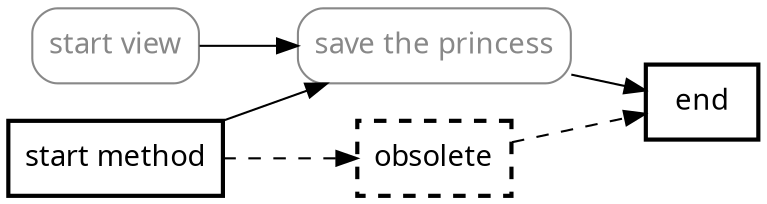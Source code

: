digraph {
	graph [rankdir=LR]
	node [fillcolor=white fontname="sans-serif" shape=rect style=filled]
	"start method" [color="#888888" fontcolor="#888888" style=filled]
	end [color="#888888" fontcolor="#888888" style=filled]
	"start view" [color="#888888" fontcolor="#888888" style="filled, rounded"]
	"save the princess" [color="#888888" fontcolor="#888888" style="filled, rounded"]
	"start view" -> "save the princess"
	"start method" -> "save the princess"
	"save the princess" -> end
	end [color=black fontcolor=black style="filled, bold"]
	"start method" [color=black fontcolor=black style="filled, bold"]
	obsolete [color=black fontcolor=black style="filled, dashed, bold"]
	"start method" -> obsolete [style=dashed]
	obsolete -> end [style=dashed]
}
